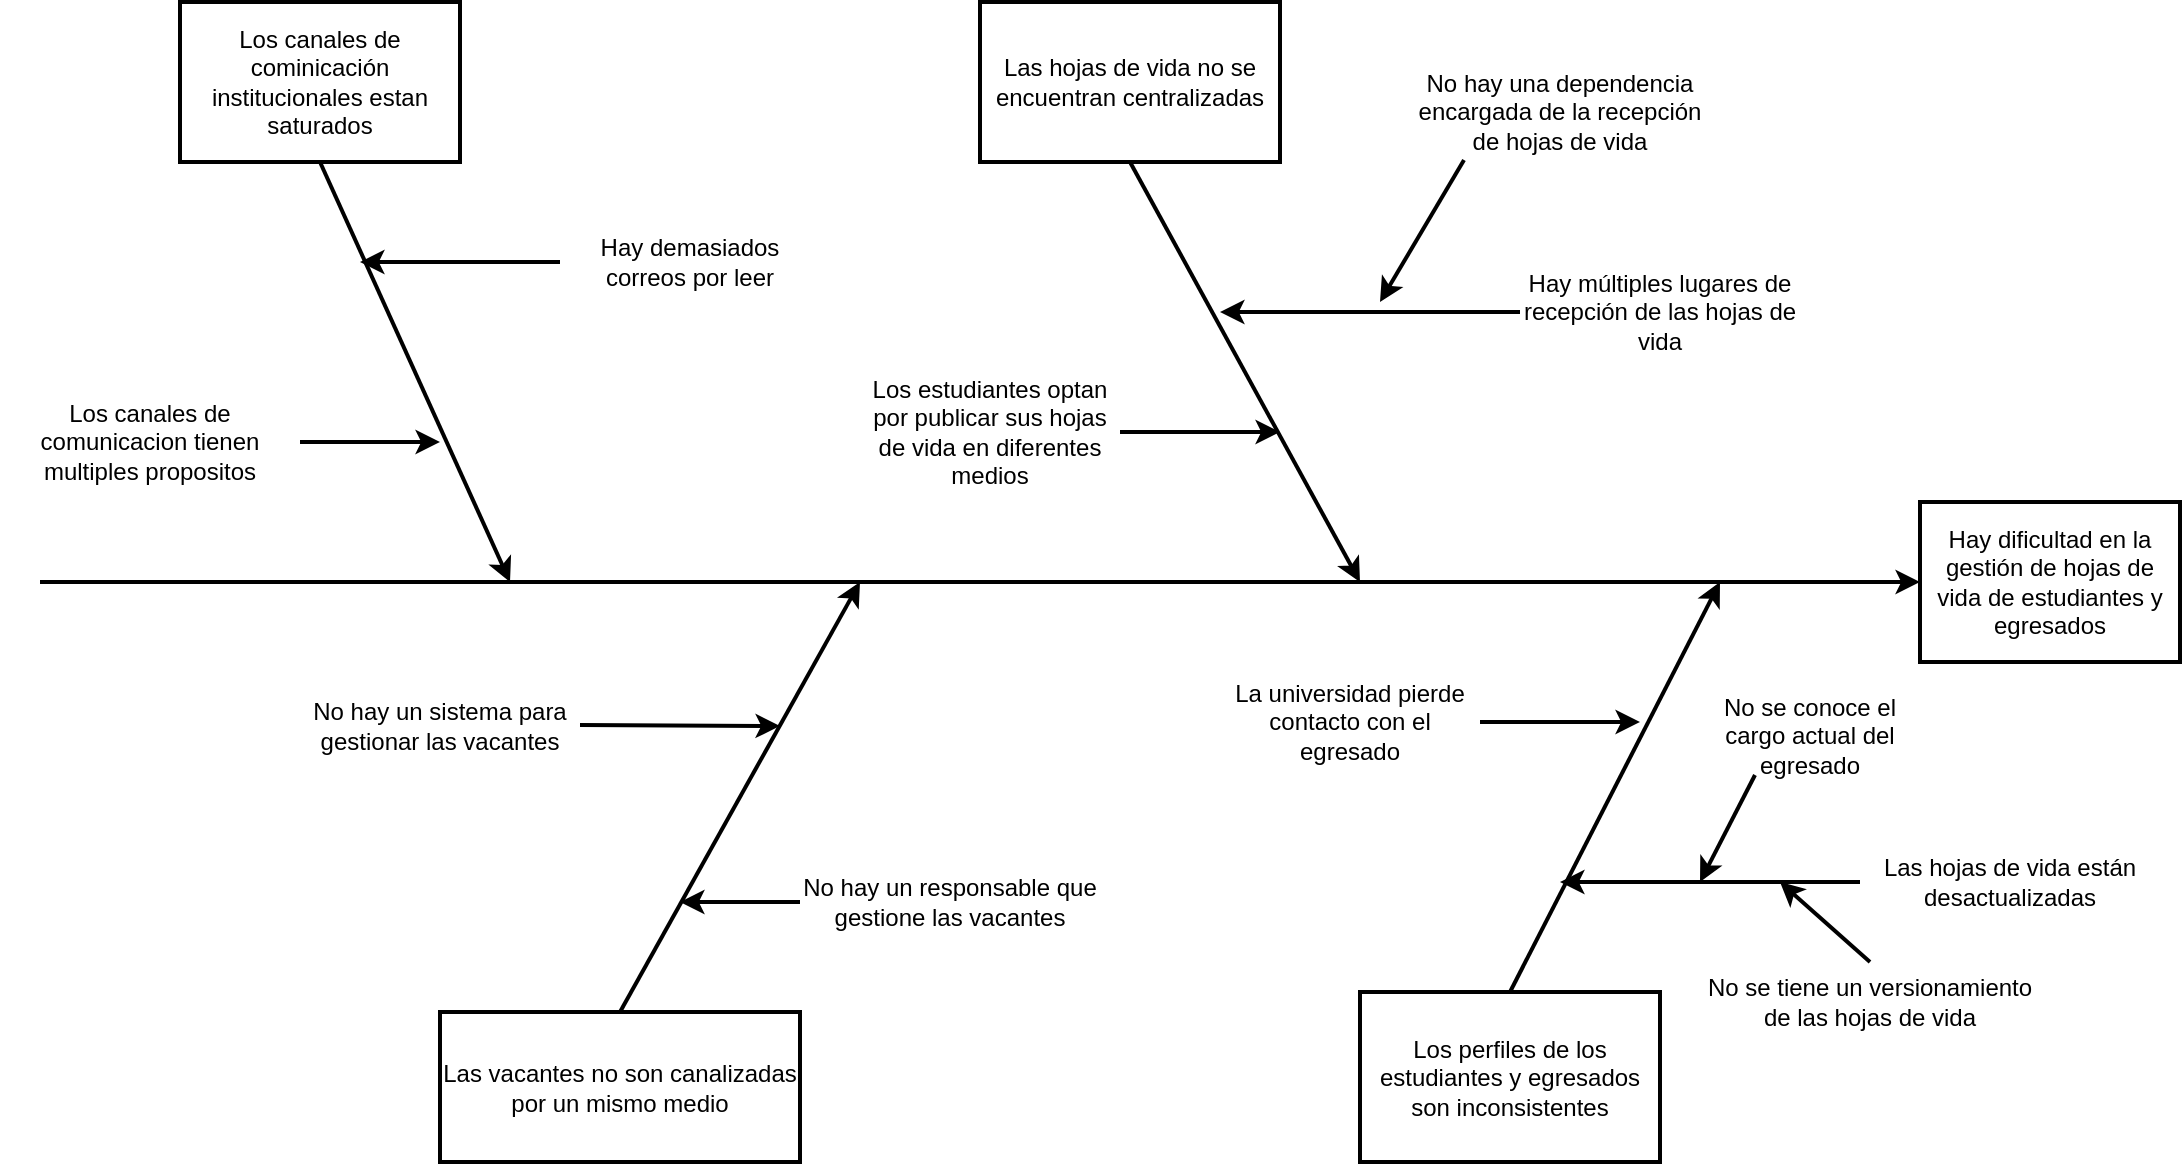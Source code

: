 <mxfile version="13.6.6" type="google"><diagram id="Ph5T31JLL8OskAvc4q4u" name="Causa-Efecto"><mxGraphModel dx="2203" dy="804" grid="1" gridSize="10" guides="1" tooltips="1" connect="1" arrows="1" fold="1" page="1" pageScale="1" pageWidth="827" pageHeight="1169" math="0" shadow="0"><root><mxCell id="0"/><mxCell id="1" parent="0"/><mxCell id="qkYsXgTa4Kl4U6cGE8zj-33" value="Hay dificultad en la gestión de hojas de vida de estudiantes y egresados" style="rounded=0;whiteSpace=wrap;html=1;strokeWidth=2;" parent="1" vertex="1"><mxGeometry x="640" y="320" width="130" height="80" as="geometry"/></mxCell><mxCell id="qkYsXgTa4Kl4U6cGE8zj-34" value="" style="endArrow=classic;html=1;entryX=0;entryY=0.5;entryDx=0;entryDy=0;strokeWidth=2;" parent="1" target="qkYsXgTa4Kl4U6cGE8zj-33" edge="1"><mxGeometry width="50" height="50" relative="1" as="geometry"><mxPoint x="-300" y="360" as="sourcePoint"/><mxPoint x="480" y="380" as="targetPoint"/></mxGeometry></mxCell><mxCell id="qkYsXgTa4Kl4U6cGE8zj-35" value="Las hojas de vida no se encuentran centralizadas" style="rounded=0;whiteSpace=wrap;html=1;strokeWidth=2;" parent="1" vertex="1"><mxGeometry x="170" y="70" width="150" height="80" as="geometry"/></mxCell><mxCell id="qkYsXgTa4Kl4U6cGE8zj-36" value="Los perfiles de los estudiantes y egresados son inconsistentes" style="rounded=0;whiteSpace=wrap;html=1;strokeWidth=2;" parent="1" vertex="1"><mxGeometry x="360" y="565" width="150" height="85" as="geometry"/></mxCell><mxCell id="qkYsXgTa4Kl4U6cGE8zj-37" value="Las vacantes no son canalizadas por un mismo medio" style="rounded=0;whiteSpace=wrap;html=1;strokeWidth=2;" parent="1" vertex="1"><mxGeometry x="-100" y="575" width="180" height="75" as="geometry"/></mxCell><mxCell id="qkYsXgTa4Kl4U6cGE8zj-38" value="" style="endArrow=classic;html=1;strokeWidth=2;exitX=0.5;exitY=1;exitDx=0;exitDy=0;" parent="1" source="qkYsXgTa4Kl4U6cGE8zj-35" edge="1"><mxGeometry width="50" height="50" relative="1" as="geometry"><mxPoint x="520" y="380" as="sourcePoint"/><mxPoint x="360" y="360" as="targetPoint"/></mxGeometry></mxCell><mxCell id="qkYsXgTa4Kl4U6cGE8zj-39" value="" style="endArrow=classic;html=1;strokeWidth=2;exitX=0.5;exitY=0;exitDx=0;exitDy=0;" parent="1" source="qkYsXgTa4Kl4U6cGE8zj-36" edge="1"><mxGeometry width="50" height="50" relative="1" as="geometry"><mxPoint x="520" y="380" as="sourcePoint"/><mxPoint x="540" y="360" as="targetPoint"/></mxGeometry></mxCell><mxCell id="qkYsXgTa4Kl4U6cGE8zj-40" value="" style="endArrow=classic;html=1;strokeWidth=2;exitX=0.5;exitY=0;exitDx=0;exitDy=0;" parent="1" source="qkYsXgTa4Kl4U6cGE8zj-37" edge="1"><mxGeometry width="50" height="50" relative="1" as="geometry"><mxPoint x="520" y="380" as="sourcePoint"/><mxPoint x="110" y="360" as="targetPoint"/></mxGeometry></mxCell><mxCell id="qkYsXgTa4Kl4U6cGE8zj-41" style="edgeStyle=orthogonalEdgeStyle;rounded=0;orthogonalLoop=1;jettySize=auto;html=1;strokeWidth=2;" parent="1" source="qkYsXgTa4Kl4U6cGE8zj-42" edge="1"><mxGeometry relative="1" as="geometry"><mxPoint x="320" y="285" as="targetPoint"/></mxGeometry></mxCell><mxCell id="qkYsXgTa4Kl4U6cGE8zj-42" value="Los estudiantes optan por publicar sus hojas de vida en diferentes medios" style="text;html=1;strokeColor=none;fillColor=none;align=center;verticalAlign=middle;whiteSpace=wrap;rounded=0;" parent="1" vertex="1"><mxGeometry x="110" y="250" width="130" height="70" as="geometry"/></mxCell><mxCell id="qkYsXgTa4Kl4U6cGE8zj-43" style="edgeStyle=orthogonalEdgeStyle;rounded=0;orthogonalLoop=1;jettySize=auto;html=1;strokeWidth=2;exitX=0;exitY=0.5;exitDx=0;exitDy=0;" parent="1" source="qkYsXgTa4Kl4U6cGE8zj-44" edge="1"><mxGeometry relative="1" as="geometry"><mxPoint x="290" y="225" as="targetPoint"/><mxPoint x="350" y="194.76" as="sourcePoint"/><Array as="points"><mxPoint x="410" y="225"/><mxPoint x="410" y="225"/></Array></mxGeometry></mxCell><mxCell id="qkYsXgTa4Kl4U6cGE8zj-44" value="Hay múltiples lugares de recepción de las hojas de vida" style="text;html=1;strokeColor=none;fillColor=none;align=center;verticalAlign=middle;whiteSpace=wrap;rounded=0;" parent="1" vertex="1"><mxGeometry x="440" y="200" width="140" height="50" as="geometry"/></mxCell><mxCell id="qkYsXgTa4Kl4U6cGE8zj-45" style="edgeStyle=orthogonalEdgeStyle;rounded=0;orthogonalLoop=1;jettySize=auto;html=1;exitX=0;exitY=0.5;exitDx=0;exitDy=0;strokeWidth=2;" parent="1" source="qkYsXgTa4Kl4U6cGE8zj-46" edge="1"><mxGeometry relative="1" as="geometry"><mxPoint x="460" y="510" as="targetPoint"/></mxGeometry></mxCell><mxCell id="qkYsXgTa4Kl4U6cGE8zj-46" value="Las hojas de vida están desactualizadas" style="text;html=1;strokeColor=none;fillColor=none;align=center;verticalAlign=middle;whiteSpace=wrap;rounded=0;" parent="1" vertex="1"><mxGeometry x="610" y="490" width="150" height="40" as="geometry"/></mxCell><mxCell id="qkYsXgTa4Kl4U6cGE8zj-47" value="" style="endArrow=classic;html=1;strokeWidth=2;exitX=0.5;exitY=1;exitDx=0;exitDy=0;" parent="1" source="qkYsXgTa4Kl4U6cGE8zj-48" edge="1"><mxGeometry width="50" height="50" relative="1" as="geometry"><mxPoint x="-160" y="160" as="sourcePoint"/><mxPoint x="-65" y="360" as="targetPoint"/></mxGeometry></mxCell><mxCell id="qkYsXgTa4Kl4U6cGE8zj-48" value="Los canales de cominicación institucionales estan saturados" style="rounded=0;whiteSpace=wrap;html=1;strokeWidth=2;" parent="1" vertex="1"><mxGeometry x="-230" y="70" width="140" height="80" as="geometry"/></mxCell><mxCell id="qkYsXgTa4Kl4U6cGE8zj-49" style="rounded=0;orthogonalLoop=1;jettySize=auto;html=1;exitX=0.25;exitY=1;exitDx=0;exitDy=0;strokeWidth=2;" parent="1" source="qkYsXgTa4Kl4U6cGE8zj-50" edge="1"><mxGeometry relative="1" as="geometry"><mxPoint x="530" y="510" as="targetPoint"/></mxGeometry></mxCell><mxCell id="qkYsXgTa4Kl4U6cGE8zj-50" value="No se conoce el cargo actual del egresado" style="text;html=1;strokeColor=none;fillColor=none;align=center;verticalAlign=middle;whiteSpace=wrap;rounded=0;" parent="1" vertex="1"><mxGeometry x="530" y="416.5" width="110" height="40" as="geometry"/></mxCell><mxCell id="qkYsXgTa4Kl4U6cGE8zj-51" value="La universidad pierde contacto con el egresado " style="text;html=1;strokeColor=none;fillColor=none;align=center;verticalAlign=middle;whiteSpace=wrap;rounded=0;" parent="1" vertex="1"><mxGeometry x="290" y="406.5" width="130" height="47" as="geometry"/></mxCell><mxCell id="qkYsXgTa4Kl4U6cGE8zj-52" style="rounded=0;orthogonalLoop=1;jettySize=auto;html=1;exitX=0.5;exitY=0;exitDx=0;exitDy=0;strokeWidth=2;" parent="1" source="qkYsXgTa4Kl4U6cGE8zj-53" edge="1"><mxGeometry relative="1" as="geometry"><mxPoint x="570" y="510" as="targetPoint"/></mxGeometry></mxCell><mxCell id="qkYsXgTa4Kl4U6cGE8zj-53" value="No se tiene un versionamiento de las hojas de vida" style="text;html=1;strokeColor=none;fillColor=none;align=center;verticalAlign=middle;whiteSpace=wrap;rounded=0;" parent="1" vertex="1"><mxGeometry x="530" y="550" width="170" height="40" as="geometry"/></mxCell><mxCell id="qkYsXgTa4Kl4U6cGE8zj-54" style="edgeStyle=orthogonalEdgeStyle;rounded=0;orthogonalLoop=1;jettySize=auto;html=1;strokeWidth=2;exitX=1;exitY=0.5;exitDx=0;exitDy=0;" parent="1" source="qkYsXgTa4Kl4U6cGE8zj-51" edge="1"><mxGeometry relative="1" as="geometry"><mxPoint x="500" y="430" as="targetPoint"/><mxPoint x="410" y="530" as="sourcePoint"/></mxGeometry></mxCell><mxCell id="qkYsXgTa4Kl4U6cGE8zj-57" style="edgeStyle=none;rounded=0;orthogonalLoop=1;jettySize=auto;html=1;strokeWidth=2;exitX=0;exitY=0.5;exitDx=0;exitDy=0;" parent="1" source="qkYsXgTa4Kl4U6cGE8zj-58" edge="1"><mxGeometry relative="1" as="geometry"><mxPoint x="-140" y="200" as="targetPoint"/><mxPoint x="-100" y="200" as="sourcePoint"/></mxGeometry></mxCell><mxCell id="qkYsXgTa4Kl4U6cGE8zj-58" value="Hay demasiados correos por leer" style="text;html=1;strokeColor=none;fillColor=none;align=center;verticalAlign=middle;whiteSpace=wrap;rounded=0;" parent="1" vertex="1"><mxGeometry x="-40" y="180" width="130" height="40" as="geometry"/></mxCell><mxCell id="qkYsXgTa4Kl4U6cGE8zj-59" style="edgeStyle=none;rounded=0;orthogonalLoop=1;jettySize=auto;html=1;exitX=1;exitY=0.5;exitDx=0;exitDy=0;strokeWidth=2;" parent="1" source="qkYsXgTa4Kl4U6cGE8zj-60" edge="1"><mxGeometry relative="1" as="geometry"><mxPoint x="70" y="432" as="targetPoint"/></mxGeometry></mxCell><mxCell id="qkYsXgTa4Kl4U6cGE8zj-60" value="No hay un sistema para gestionar las vacantes" style="text;html=1;strokeColor=none;fillColor=none;align=center;verticalAlign=middle;whiteSpace=wrap;rounded=0;" parent="1" vertex="1"><mxGeometry x="-170" y="406.5" width="140" height="50" as="geometry"/></mxCell><mxCell id="qkYsXgTa4Kl4U6cGE8zj-61" style="edgeStyle=none;rounded=0;orthogonalLoop=1;jettySize=auto;html=1;exitX=0;exitY=0.5;exitDx=0;exitDy=0;strokeWidth=2;" parent="1" source="qkYsXgTa4Kl4U6cGE8zj-62" edge="1"><mxGeometry relative="1" as="geometry"><mxPoint x="20" y="520" as="targetPoint"/></mxGeometry></mxCell><mxCell id="qkYsXgTa4Kl4U6cGE8zj-62" value="No hay un responsable que gestione las vacantes" style="text;html=1;strokeColor=none;fillColor=none;align=center;verticalAlign=middle;whiteSpace=wrap;rounded=0;" parent="1" vertex="1"><mxGeometry x="80" y="500" width="150" height="40" as="geometry"/></mxCell><mxCell id="qkYsXgTa4Kl4U6cGE8zj-63" value="No hay una dependencia encargada de la recepción de hojas de vida" style="text;html=1;strokeColor=none;fillColor=none;align=center;verticalAlign=middle;whiteSpace=wrap;rounded=0;" parent="1" vertex="1"><mxGeometry x="380" y="100" width="160" height="50" as="geometry"/></mxCell><mxCell id="qkYsXgTa4Kl4U6cGE8zj-64" style="orthogonalLoop=1;jettySize=auto;html=1;strokeWidth=2;exitX=0.2;exitY=0.98;exitDx=0;exitDy=0;exitPerimeter=0;" parent="1" source="qkYsXgTa4Kl4U6cGE8zj-63" edge="1"><mxGeometry relative="1" as="geometry"><mxPoint x="370" y="220" as="targetPoint"/><mxPoint x="400" y="320" as="sourcePoint"/></mxGeometry></mxCell><mxCell id="qkYsXgTa4Kl4U6cGE8zj-68" style="edgeStyle=orthogonalEdgeStyle;rounded=0;orthogonalLoop=1;jettySize=auto;html=1;exitX=1;exitY=0.5;exitDx=0;exitDy=0;strokeWidth=2;" parent="1" source="qkYsXgTa4Kl4U6cGE8zj-67" edge="1"><mxGeometry relative="1" as="geometry"><mxPoint x="-100" y="290" as="targetPoint"/></mxGeometry></mxCell><mxCell id="qkYsXgTa4Kl4U6cGE8zj-67" value="Los canales de comunicacion tienen multiples propositos" style="text;html=1;strokeColor=none;fillColor=none;align=center;verticalAlign=middle;whiteSpace=wrap;rounded=0;" parent="1" vertex="1"><mxGeometry x="-320" y="260" width="150" height="60" as="geometry"/></mxCell></root></mxGraphModel></diagram></mxfile>